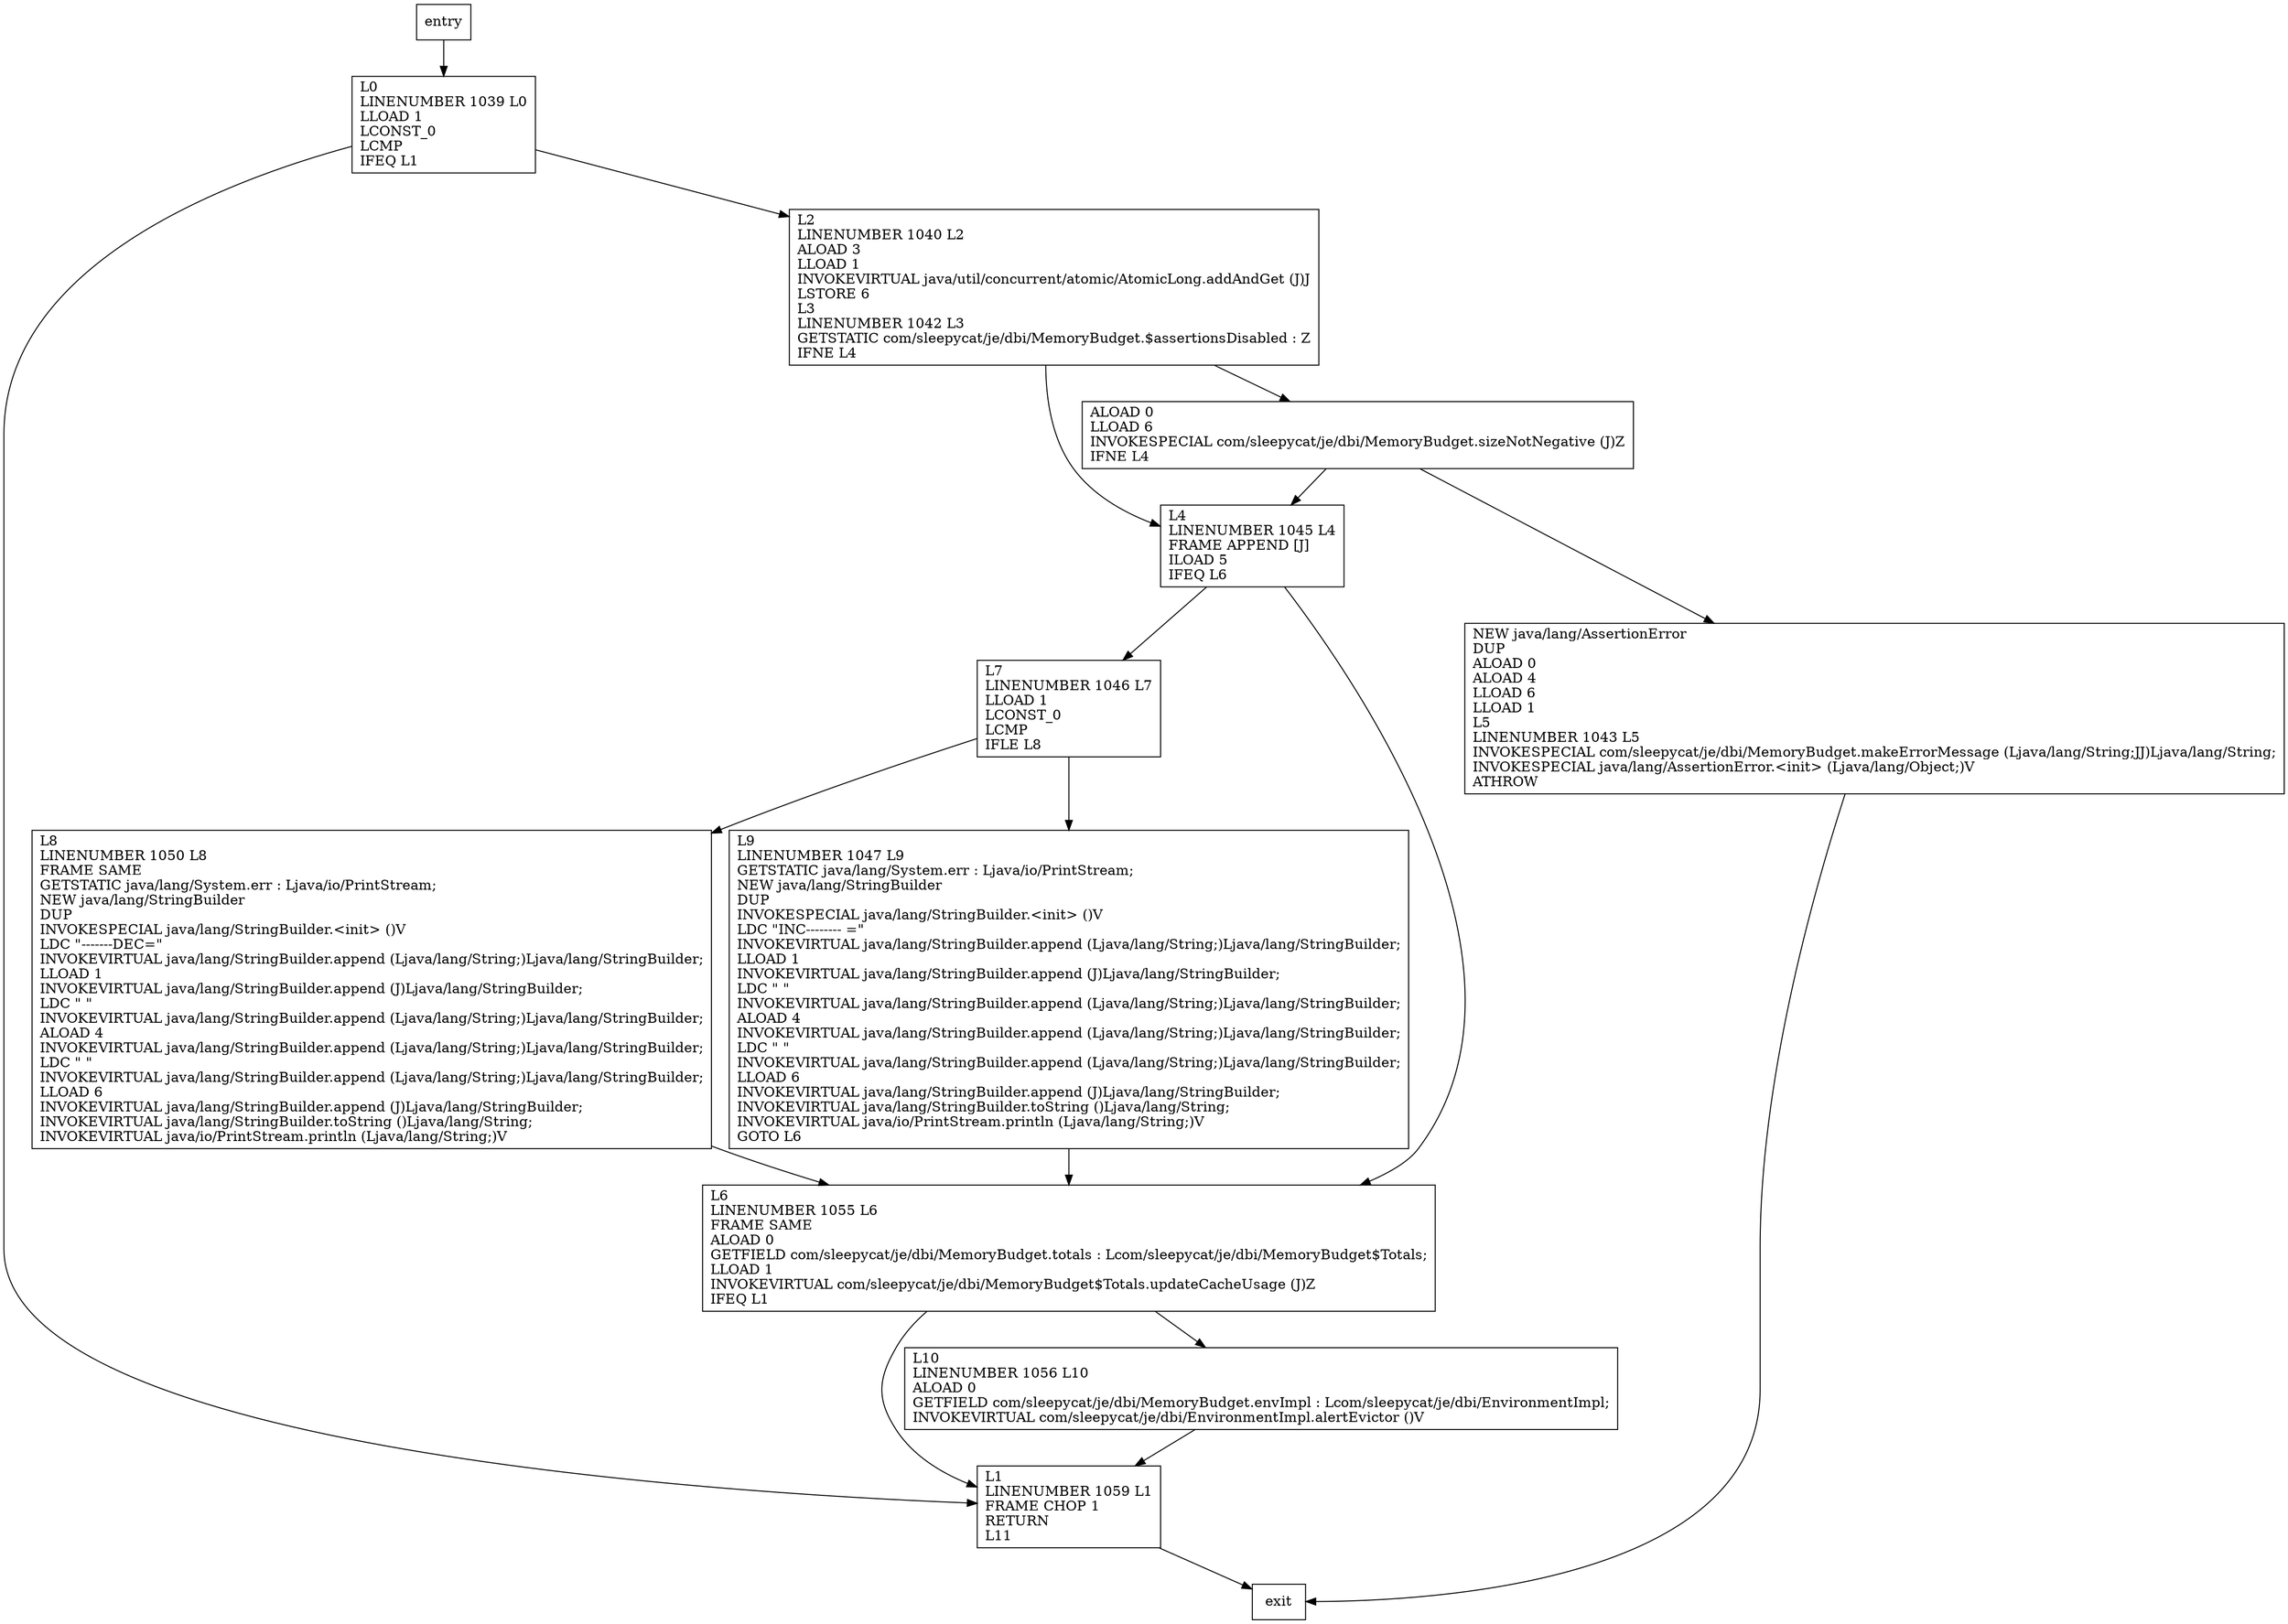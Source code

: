digraph updateCounter {
node [shape=record];
168075922 [label="L0\lLINENUMBER 1039 L0\lLLOAD 1\lLCONST_0\lLCMP\lIFEQ L1\l"];
73141441 [label="L1\lLINENUMBER 1059 L1\lFRAME CHOP 1\lRETURN\lL11\l"];
1124295275 [label="L8\lLINENUMBER 1050 L8\lFRAME SAME\lGETSTATIC java/lang/System.err : Ljava/io/PrintStream;\lNEW java/lang/StringBuilder\lDUP\lINVOKESPECIAL java/lang/StringBuilder.\<init\> ()V\lLDC \"-------DEC=\"\lINVOKEVIRTUAL java/lang/StringBuilder.append (Ljava/lang/String;)Ljava/lang/StringBuilder;\lLLOAD 1\lINVOKEVIRTUAL java/lang/StringBuilder.append (J)Ljava/lang/StringBuilder;\lLDC \" \"\lINVOKEVIRTUAL java/lang/StringBuilder.append (Ljava/lang/String;)Ljava/lang/StringBuilder;\lALOAD 4\lINVOKEVIRTUAL java/lang/StringBuilder.append (Ljava/lang/String;)Ljava/lang/StringBuilder;\lLDC \" \"\lINVOKEVIRTUAL java/lang/StringBuilder.append (Ljava/lang/String;)Ljava/lang/StringBuilder;\lLLOAD 6\lINVOKEVIRTUAL java/lang/StringBuilder.append (J)Ljava/lang/StringBuilder;\lINVOKEVIRTUAL java/lang/StringBuilder.toString ()Ljava/lang/String;\lINVOKEVIRTUAL java/io/PrintStream.println (Ljava/lang/String;)V\l"];
818433714 [label="L7\lLINENUMBER 1046 L7\lLLOAD 1\lLCONST_0\lLCMP\lIFLE L8\l"];
835459431 [label="L10\lLINENUMBER 1056 L10\lALOAD 0\lGETFIELD com/sleepycat/je/dbi/MemoryBudget.envImpl : Lcom/sleepycat/je/dbi/EnvironmentImpl;\lINVOKEVIRTUAL com/sleepycat/je/dbi/EnvironmentImpl.alertEvictor ()V\l"];
441500858 [label="L2\lLINENUMBER 1040 L2\lALOAD 3\lLLOAD 1\lINVOKEVIRTUAL java/util/concurrent/atomic/AtomicLong.addAndGet (J)J\lLSTORE 6\lL3\lLINENUMBER 1042 L3\lGETSTATIC com/sleepycat/je/dbi/MemoryBudget.$assertionsDisabled : Z\lIFNE L4\l"];
1216290130 [label="L4\lLINENUMBER 1045 L4\lFRAME APPEND [J]\lILOAD 5\lIFEQ L6\l"];
1716740547 [label="L9\lLINENUMBER 1047 L9\lGETSTATIC java/lang/System.err : Ljava/io/PrintStream;\lNEW java/lang/StringBuilder\lDUP\lINVOKESPECIAL java/lang/StringBuilder.\<init\> ()V\lLDC \"INC-------- =\"\lINVOKEVIRTUAL java/lang/StringBuilder.append (Ljava/lang/String;)Ljava/lang/StringBuilder;\lLLOAD 1\lINVOKEVIRTUAL java/lang/StringBuilder.append (J)Ljava/lang/StringBuilder;\lLDC \" \"\lINVOKEVIRTUAL java/lang/StringBuilder.append (Ljava/lang/String;)Ljava/lang/StringBuilder;\lALOAD 4\lINVOKEVIRTUAL java/lang/StringBuilder.append (Ljava/lang/String;)Ljava/lang/StringBuilder;\lLDC \" \"\lINVOKEVIRTUAL java/lang/StringBuilder.append (Ljava/lang/String;)Ljava/lang/StringBuilder;\lLLOAD 6\lINVOKEVIRTUAL java/lang/StringBuilder.append (J)Ljava/lang/StringBuilder;\lINVOKEVIRTUAL java/lang/StringBuilder.toString ()Ljava/lang/String;\lINVOKEVIRTUAL java/io/PrintStream.println (Ljava/lang/String;)V\lGOTO L6\l"];
1740649226 [label="ALOAD 0\lLLOAD 6\lINVOKESPECIAL com/sleepycat/je/dbi/MemoryBudget.sizeNotNegative (J)Z\lIFNE L4\l"];
1458992066 [label="L6\lLINENUMBER 1055 L6\lFRAME SAME\lALOAD 0\lGETFIELD com/sleepycat/je/dbi/MemoryBudget.totals : Lcom/sleepycat/je/dbi/MemoryBudget$Totals;\lLLOAD 1\lINVOKEVIRTUAL com/sleepycat/je/dbi/MemoryBudget$Totals.updateCacheUsage (J)Z\lIFEQ L1\l"];
740375192 [label="NEW java/lang/AssertionError\lDUP\lALOAD 0\lALOAD 4\lLLOAD 6\lLLOAD 1\lL5\lLINENUMBER 1043 L5\lINVOKESPECIAL com/sleepycat/je/dbi/MemoryBudget.makeErrorMessage (Ljava/lang/String;JJ)Ljava/lang/String;\lINVOKESPECIAL java/lang/AssertionError.\<init\> (Ljava/lang/Object;)V\lATHROW\l"];
entry;
exit;
168075922 -> 73141441;
168075922 -> 441500858;
1216290130 -> 818433714;
1216290130 -> 1458992066;
1716740547 -> 1458992066;
1458992066 -> 73141441;
1458992066 -> 835459431;
740375192 -> exit;
73141441 -> exit;
entry -> 168075922;
1124295275 -> 1458992066;
818433714 -> 1124295275;
818433714 -> 1716740547;
835459431 -> 73141441;
441500858 -> 1216290130;
441500858 -> 1740649226;
1740649226 -> 1216290130;
1740649226 -> 740375192;
}
